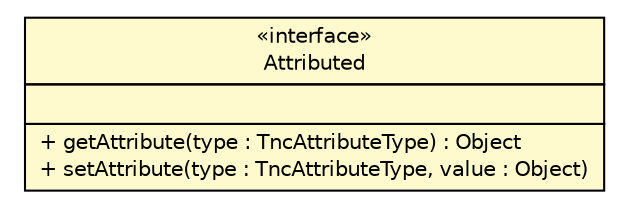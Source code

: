 #!/usr/local/bin/dot
#
# Class diagram 
# Generated by UMLGraph version R5_6 (http://www.umlgraph.org/)
#

digraph G {
	edge [fontname="Helvetica",fontsize=10,labelfontname="Helvetica",labelfontsize=10];
	node [fontname="Helvetica",fontsize=10,shape=plaintext];
	nodesep=0.25;
	ranksep=0.5;
	// de.hsbremen.tc.tnc.attribute.Attributed
	c304 [label=<<table title="de.hsbremen.tc.tnc.attribute.Attributed" border="0" cellborder="1" cellspacing="0" cellpadding="2" port="p" bgcolor="lemonChiffon" href="./Attributed.html">
		<tr><td><table border="0" cellspacing="0" cellpadding="1">
<tr><td align="center" balign="center"> &#171;interface&#187; </td></tr>
<tr><td align="center" balign="center"> Attributed </td></tr>
		</table></td></tr>
		<tr><td><table border="0" cellspacing="0" cellpadding="1">
<tr><td align="left" balign="left">  </td></tr>
		</table></td></tr>
		<tr><td><table border="0" cellspacing="0" cellpadding="1">
<tr><td align="left" balign="left"> + getAttribute(type : TncAttributeType) : Object </td></tr>
<tr><td align="left" balign="left"> + setAttribute(type : TncAttributeType, value : Object) </td></tr>
		</table></td></tr>
		</table>>, URL="./Attributed.html", fontname="Helvetica", fontcolor="black", fontsize=10.0];
}

